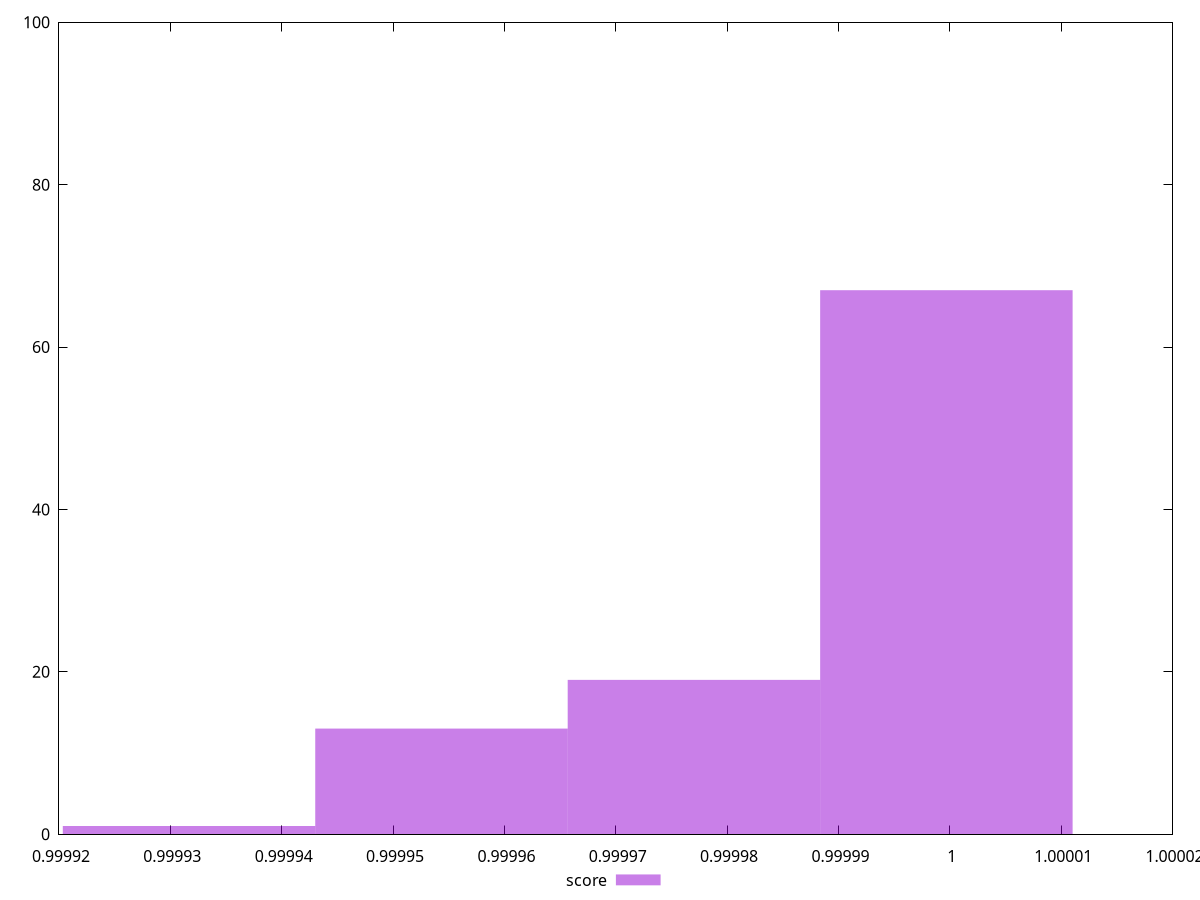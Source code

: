 reset
set terminal svg size 640, 490 enhanced background rgb 'white'
set output "report_00007_2020-12-11T15:55:29.892Z/max-potential-fid/samples/pages+cached+noadtech/score/histogram.svg"

$score <<EOF
0.9999996931163632 67
0.9999543488538599 13
0.9999770209851115 19
0.9999316767226083 1
EOF

set key outside below
set boxwidth 0.000022672131251646296
set yrange [0:100]
set style fill transparent solid 0.5 noborder

plot \
  $score title "score" with boxes, \


reset